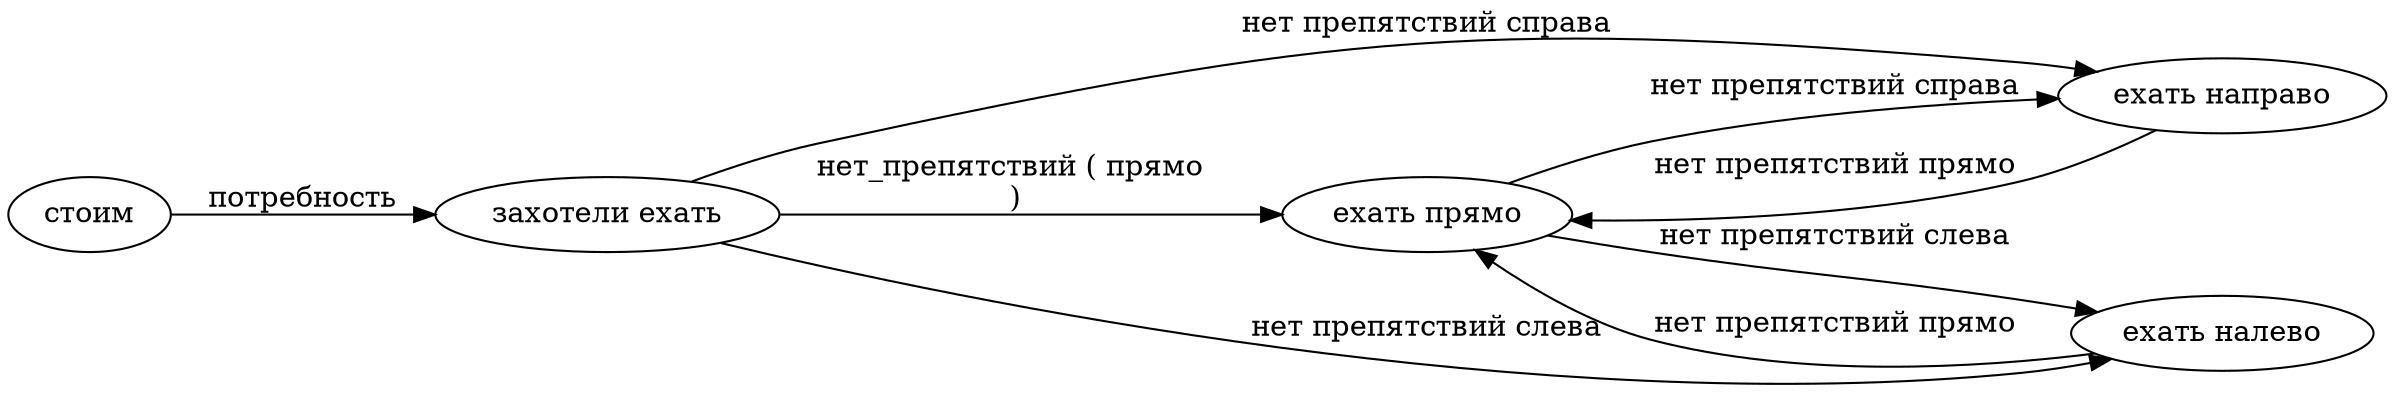 digraph g {
	rankdir = LR

	"стоим" -> "захотели ехать" [label="потребность"]
	"захотели ехать" -> "ехать прямо" [label="нет_препятствий ( прямо
 )"]
	"захотели ехать" -> "ехать направо" [label="нет препятствий справа"]
	"захотели ехать" -> "ехать налево" [label="нет препятствий слева"]
	"ехать прямо" -> "ехать направо" [label="нет препятствий справа"]
	"ехать прямо" -> "ехать налево" [label="нет препятствий слева"]
	"ехать направо" -> "ехать прямо" [label="нет препятствий прямо"]
	"ехать налево" -> "ехать прямо" [label="нет препятствий прямо"]
}

